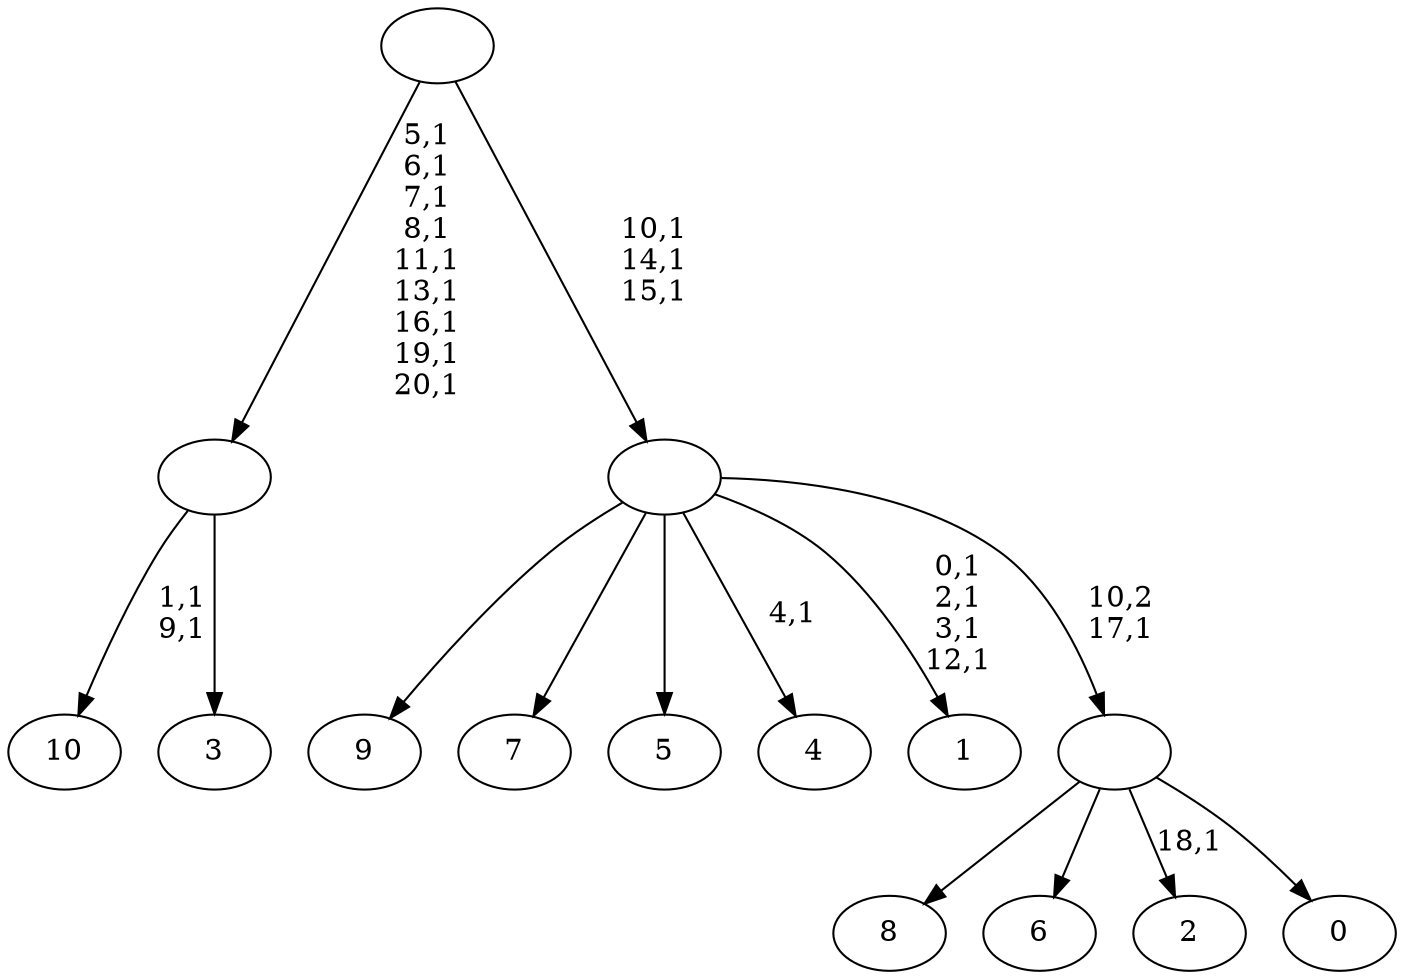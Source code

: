 digraph T {
	32 [label="10"]
	29 [label="9"]
	28 [label="8"]
	27 [label="7"]
	26 [label="6"]
	25 [label="5"]
	24 [label="4"]
	22 [label="3"]
	21 [label=""]
	12 [label="2"]
	10 [label="1"]
	5 [label="0"]
	4 [label=""]
	3 [label=""]
	0 [label=""]
	21 -> 32 [label="1,1\n9,1"]
	21 -> 22 [label=""]
	4 -> 12 [label="18,1"]
	4 -> 28 [label=""]
	4 -> 26 [label=""]
	4 -> 5 [label=""]
	3 -> 10 [label="0,1\n2,1\n3,1\n12,1"]
	3 -> 24 [label="4,1"]
	3 -> 29 [label=""]
	3 -> 27 [label=""]
	3 -> 25 [label=""]
	3 -> 4 [label="10,2\n17,1"]
	0 -> 3 [label="10,1\n14,1\n15,1"]
	0 -> 21 [label="5,1\n6,1\n7,1\n8,1\n11,1\n13,1\n16,1\n19,1\n20,1"]
}
